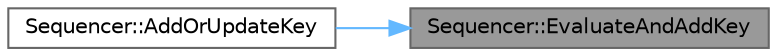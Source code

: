 digraph "Sequencer::EvaluateAndAddKey"
{
 // INTERACTIVE_SVG=YES
 // LATEX_PDF_SIZE
  bgcolor="transparent";
  edge [fontname=Helvetica,fontsize=10,labelfontname=Helvetica,labelfontsize=10];
  node [fontname=Helvetica,fontsize=10,shape=box,height=0.2,width=0.4];
  rankdir="RL";
  Node1 [id="Node000001",label="Sequencer::EvaluateAndAddKey",height=0.2,width=0.4,color="gray40", fillcolor="grey60", style="filled", fontcolor="black",tooltip="Add a key at the specified time (or update an existing key) with the channel's current value at that ..."];
  Node1 -> Node2 [id="edge1_Node000001_Node000002",dir="back",color="steelblue1",style="solid",tooltip=" "];
  Node2 [id="Node000002",label="Sequencer::AddOrUpdateKey",height=0.2,width=0.4,color="grey40", fillcolor="white", style="filled",URL="$d5/dd3/namespaceSequencer.html#a366af298d9d06d2e83625a5f5ade9420",tooltip="Add or update a key for this channel's current value."];
}
